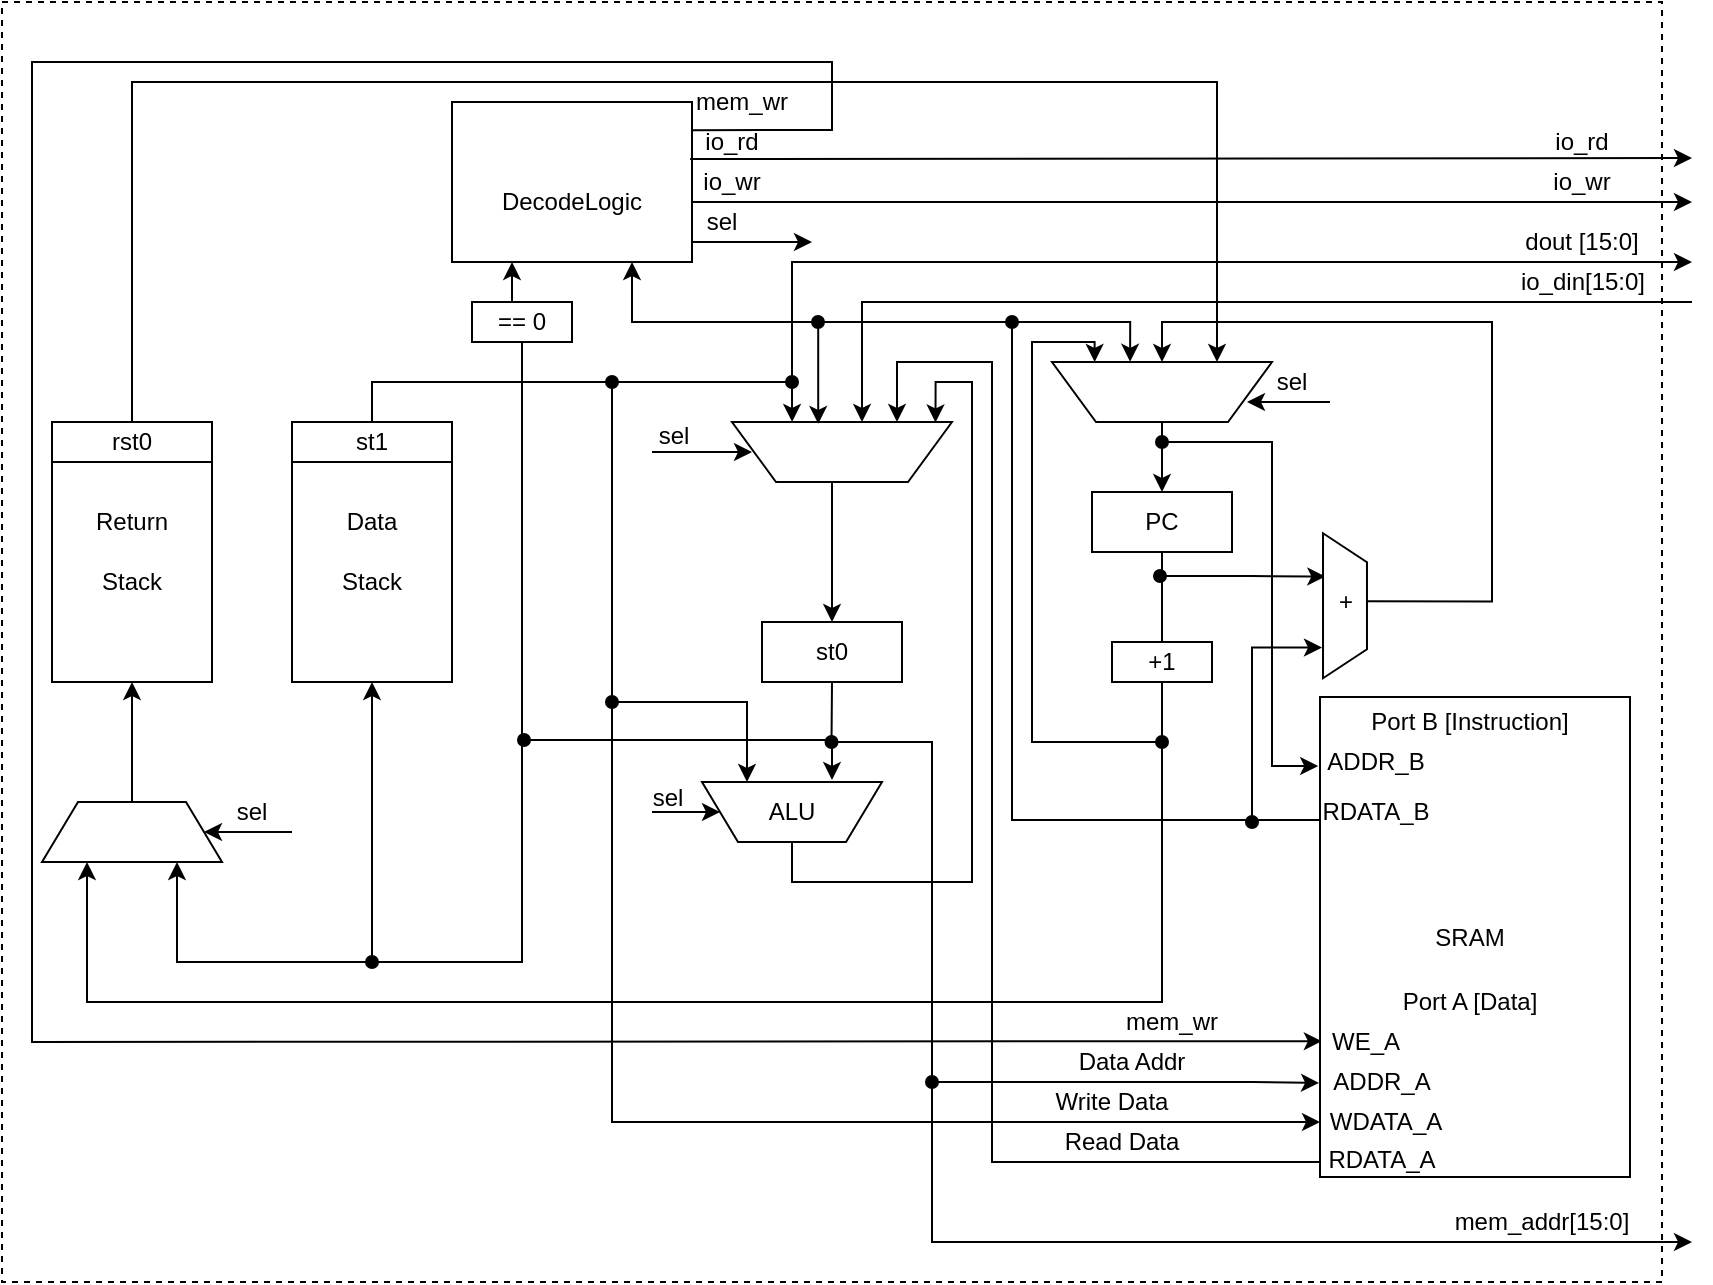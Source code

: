 <mxfile version="13.0.5" type="device"><diagram id="3GWJwXYDFXLECt5GD-5C" name="Page-1"><mxGraphModel dx="571" dy="834" grid="1" gridSize="10" guides="1" tooltips="1" connect="1" arrows="1" fold="1" page="0" pageScale="1" pageWidth="850" pageHeight="2000" math="0" shadow="0"><root><mxCell id="0"/><mxCell id="1" parent="0"/><mxCell id="rsFoyva7eb1tKFe2Pgpk-13" value="" style="rounded=0;whiteSpace=wrap;html=1;dashed=1;fillColor=none;" parent="1" vertex="1"><mxGeometry x="35" y="-30" width="830" height="640" as="geometry"/></mxCell><mxCell id="dj2HVscA42ULAzTVUHLl-1" value="" style="rounded=0;whiteSpace=wrap;html=1;" parent="1" vertex="1"><mxGeometry x="260" y="20" width="120" height="80" as="geometry"/></mxCell><mxCell id="dj2HVscA42ULAzTVUHLl-2" value="DecodeLogic" style="text;html=1;strokeColor=none;fillColor=none;align=center;verticalAlign=middle;whiteSpace=wrap;rounded=0;" parent="1" vertex="1"><mxGeometry x="280" y="60" width="80" height="20" as="geometry"/></mxCell><mxCell id="dj2HVscA42ULAzTVUHLl-3" value="" style="rounded=0;whiteSpace=wrap;html=1;" parent="1" vertex="1"><mxGeometry x="60" y="180" width="80" height="130" as="geometry"/></mxCell><mxCell id="dj2HVscA42ULAzTVUHLl-4" value="Return" style="text;html=1;strokeColor=none;fillColor=none;align=center;verticalAlign=middle;whiteSpace=wrap;rounded=0;" parent="1" vertex="1"><mxGeometry x="80" y="220" width="40" height="20" as="geometry"/></mxCell><mxCell id="dj2HVscA42ULAzTVUHLl-5" value="Stack" style="text;html=1;strokeColor=none;fillColor=none;align=center;verticalAlign=middle;whiteSpace=wrap;rounded=0;" parent="1" vertex="1"><mxGeometry x="80" y="250" width="40" height="20" as="geometry"/></mxCell><mxCell id="dj2HVscA42ULAzTVUHLl-8" value="" style="rounded=0;whiteSpace=wrap;html=1;" parent="1" vertex="1"><mxGeometry x="60" y="180" width="80" height="20" as="geometry"/></mxCell><mxCell id="dj2HVscA42ULAzTVUHLl-43" style="edgeStyle=orthogonalEdgeStyle;rounded=0;orthogonalLoop=1;jettySize=auto;html=1;exitX=0.5;exitY=0;exitDx=0;exitDy=0;entryX=0.25;entryY=1;entryDx=0;entryDy=0;" parent="1" source="dj2HVscA42ULAzTVUHLl-9" target="dj2HVscA42ULAzTVUHLl-24" edge="1"><mxGeometry relative="1" as="geometry"><Array as="points"><mxPoint x="100" y="10"/><mxPoint x="643" y="10"/></Array></mxGeometry></mxCell><mxCell id="dj2HVscA42ULAzTVUHLl-9" value="rst0" style="text;html=1;strokeColor=none;fillColor=none;align=center;verticalAlign=middle;whiteSpace=wrap;rounded=0;" parent="1" vertex="1"><mxGeometry x="80" y="180" width="40" height="20" as="geometry"/></mxCell><mxCell id="dj2HVscA42ULAzTVUHLl-10" value="" style="rounded=0;whiteSpace=wrap;html=1;" parent="1" vertex="1"><mxGeometry x="180" y="180" width="80" height="130" as="geometry"/></mxCell><mxCell id="dj2HVscA42ULAzTVUHLl-11" value="Data" style="text;html=1;strokeColor=none;fillColor=none;align=center;verticalAlign=middle;whiteSpace=wrap;rounded=0;" parent="1" vertex="1"><mxGeometry x="200" y="220" width="40" height="20" as="geometry"/></mxCell><mxCell id="dj2HVscA42ULAzTVUHLl-12" value="Stack" style="text;html=1;strokeColor=none;fillColor=none;align=center;verticalAlign=middle;whiteSpace=wrap;rounded=0;" parent="1" vertex="1"><mxGeometry x="200" y="250" width="40" height="20" as="geometry"/></mxCell><mxCell id="dj2HVscA42ULAzTVUHLl-13" value="" style="rounded=0;whiteSpace=wrap;html=1;" parent="1" vertex="1"><mxGeometry x="180" y="180" width="80" height="20" as="geometry"/></mxCell><mxCell id="dj2HVscA42ULAzTVUHLl-48" style="edgeStyle=orthogonalEdgeStyle;rounded=0;orthogonalLoop=1;jettySize=auto;html=1;exitX=0.5;exitY=0;exitDx=0;exitDy=0;entryX=0.727;entryY=1.002;entryDx=0;entryDy=0;strokeColor=#000000;entryPerimeter=0;" parent="1" source="dj2HVscA42ULAzTVUHLl-14" target="dj2HVscA42ULAzTVUHLl-23" edge="1"><mxGeometry relative="1" as="geometry"><Array as="points"><mxPoint x="220" y="160"/><mxPoint x="430" y="160"/></Array></mxGeometry></mxCell><mxCell id="dj2HVscA42ULAzTVUHLl-14" value="st1" style="text;html=1;strokeColor=none;fillColor=none;align=center;verticalAlign=middle;whiteSpace=wrap;rounded=0;" parent="1" vertex="1"><mxGeometry x="200" y="180" width="40" height="20" as="geometry"/></mxCell><mxCell id="dj2HVscA42ULAzTVUHLl-54" style="edgeStyle=orthogonalEdgeStyle;rounded=0;orthogonalLoop=1;jettySize=auto;html=1;entryX=0.5;entryY=1;entryDx=0;entryDy=0;strokeColor=#000000;exitX=1;exitY=0.5;exitDx=0;exitDy=0;" parent="1" source="dj2HVscA42ULAzTVUHLl-55" target="dj2HVscA42ULAzTVUHLl-24" edge="1"><mxGeometry relative="1" as="geometry"><mxPoint x="770" y="245" as="sourcePoint"/><Array as="points"><mxPoint x="780" y="270"/><mxPoint x="780" y="130"/><mxPoint x="615" y="130"/></Array></mxGeometry></mxCell><mxCell id="dj2HVscA42ULAzTVUHLl-51" style="edgeStyle=orthogonalEdgeStyle;rounded=0;orthogonalLoop=1;jettySize=auto;html=1;exitX=0.5;exitY=0;exitDx=0;exitDy=0;entryX=0.075;entryY=0.992;entryDx=0;entryDy=0;entryPerimeter=0;strokeColor=#000000;" parent="1" source="dj2HVscA42ULAzTVUHLl-16" target="dj2HVscA42ULAzTVUHLl-23" edge="1"><mxGeometry relative="1" as="geometry"><Array as="points"><mxPoint x="430" y="410"/><mxPoint x="520" y="410"/><mxPoint x="520" y="160"/><mxPoint x="502" y="160"/></Array></mxGeometry></mxCell><mxCell id="dj2HVscA42ULAzTVUHLl-16" value="" style="shape=trapezoid;perimeter=trapezoidPerimeter;whiteSpace=wrap;html=1;rotation=-180;" parent="1" vertex="1"><mxGeometry x="385" y="360" width="90" height="30" as="geometry"/></mxCell><mxCell id="dj2HVscA42ULAzTVUHLl-17" value="ALU" style="text;html=1;strokeColor=none;fillColor=none;align=center;verticalAlign=middle;whiteSpace=wrap;rounded=0;" parent="1" vertex="1"><mxGeometry x="410" y="365" width="40" height="20" as="geometry"/></mxCell><mxCell id="dj2HVscA42ULAzTVUHLl-18" value="" style="rounded=0;whiteSpace=wrap;html=1;" parent="1" vertex="1"><mxGeometry x="415" y="280" width="70" height="30" as="geometry"/></mxCell><mxCell id="dj2HVscA42ULAzTVUHLl-19" value="st0" style="text;html=1;strokeColor=none;fillColor=none;align=center;verticalAlign=middle;whiteSpace=wrap;rounded=0;" parent="1" vertex="1"><mxGeometry x="430" y="285" width="40" height="20" as="geometry"/></mxCell><mxCell id="dj2HVscA42ULAzTVUHLl-20" value="" style="rounded=0;whiteSpace=wrap;html=1;" parent="1" vertex="1"><mxGeometry x="270" y="120" width="50" height="20" as="geometry"/></mxCell><mxCell id="dj2HVscA42ULAzTVUHLl-41" style="edgeStyle=orthogonalEdgeStyle;rounded=0;orthogonalLoop=1;jettySize=auto;html=1;exitX=0.5;exitY=1;exitDx=0;exitDy=0;entryX=0.75;entryY=1;entryDx=0;entryDy=0;" parent="1" source="dj2HVscA42ULAzTVUHLl-21" target="dj2HVscA42ULAzTVUHLl-29" edge="1"><mxGeometry relative="1" as="geometry"><Array as="points"><mxPoint x="295" y="450"/><mxPoint x="123" y="450"/></Array></mxGeometry></mxCell><mxCell id="dj2HVscA42ULAzTVUHLl-42" style="edgeStyle=orthogonalEdgeStyle;rounded=0;orthogonalLoop=1;jettySize=auto;html=1;exitX=0.5;exitY=0;exitDx=0;exitDy=0;entryX=0.25;entryY=1;entryDx=0;entryDy=0;" parent="1" source="dj2HVscA42ULAzTVUHLl-21" target="dj2HVscA42ULAzTVUHLl-1" edge="1"><mxGeometry relative="1" as="geometry"/></mxCell><mxCell id="dj2HVscA42ULAzTVUHLl-21" value="== 0" style="text;html=1;strokeColor=none;fillColor=none;align=center;verticalAlign=middle;whiteSpace=wrap;rounded=0;" parent="1" vertex="1"><mxGeometry x="275" y="120" width="40" height="20" as="geometry"/></mxCell><mxCell id="dj2HVscA42ULAzTVUHLl-73" style="edgeStyle=orthogonalEdgeStyle;rounded=0;orthogonalLoop=1;jettySize=auto;html=1;exitX=0.5;exitY=0;exitDx=0;exitDy=0;endArrow=classic;endFill=1;strokeColor=#000000;" parent="1" source="dj2HVscA42ULAzTVUHLl-23" target="dj2HVscA42ULAzTVUHLl-18" edge="1"><mxGeometry relative="1" as="geometry"><Array as="points"><mxPoint x="450" y="210"/></Array></mxGeometry></mxCell><mxCell id="dj2HVscA42ULAzTVUHLl-23" value="" style="shape=trapezoid;perimeter=trapezoidPerimeter;whiteSpace=wrap;html=1;rotation=-180;" parent="1" vertex="1"><mxGeometry x="400" y="180" width="110" height="30" as="geometry"/></mxCell><mxCell id="dj2HVscA42ULAzTVUHLl-59" style="edgeStyle=orthogonalEdgeStyle;rounded=0;orthogonalLoop=1;jettySize=auto;html=1;exitX=0.5;exitY=0;exitDx=0;exitDy=0;entryX=0.5;entryY=0;entryDx=0;entryDy=0;endArrow=classic;endFill=1;strokeColor=#000000;" parent="1" source="dj2HVscA42ULAzTVUHLl-24" target="dj2HVscA42ULAzTVUHLl-25" edge="1"><mxGeometry relative="1" as="geometry"/></mxCell><mxCell id="dj2HVscA42ULAzTVUHLl-24" value="" style="shape=trapezoid;perimeter=trapezoidPerimeter;whiteSpace=wrap;html=1;rotation=-180;" parent="1" vertex="1"><mxGeometry x="560" y="150" width="110" height="30" as="geometry"/></mxCell><mxCell id="dj2HVscA42ULAzTVUHLl-57" style="edgeStyle=orthogonalEdgeStyle;rounded=0;orthogonalLoop=1;jettySize=auto;html=1;exitX=0.5;exitY=1;exitDx=0;exitDy=0;entryX=0.5;entryY=0;entryDx=0;entryDy=0;strokeColor=#000000;endArrow=none;endFill=0;" parent="1" source="dj2HVscA42ULAzTVUHLl-25" target="dj2HVscA42ULAzTVUHLl-28" edge="1"><mxGeometry relative="1" as="geometry"/></mxCell><mxCell id="dj2HVscA42ULAzTVUHLl-25" value="" style="rounded=0;whiteSpace=wrap;html=1;" parent="1" vertex="1"><mxGeometry x="580" y="215" width="70" height="30" as="geometry"/></mxCell><mxCell id="dj2HVscA42ULAzTVUHLl-26" value="PC" style="text;html=1;strokeColor=none;fillColor=none;align=center;verticalAlign=middle;whiteSpace=wrap;rounded=0;" parent="1" vertex="1"><mxGeometry x="595" y="220" width="40" height="20" as="geometry"/></mxCell><mxCell id="dj2HVscA42ULAzTVUHLl-40" style="edgeStyle=orthogonalEdgeStyle;rounded=0;orthogonalLoop=1;jettySize=auto;html=1;exitX=0.5;exitY=1;exitDx=0;exitDy=0;entryX=0.25;entryY=1;entryDx=0;entryDy=0;" parent="1" source="dj2HVscA42ULAzTVUHLl-27" target="dj2HVscA42ULAzTVUHLl-29" edge="1"><mxGeometry relative="1" as="geometry"><Array as="points"><mxPoint x="615" y="470"/><mxPoint x="77" y="470"/></Array></mxGeometry></mxCell><mxCell id="dj2HVscA42ULAzTVUHLl-27" value="" style="rounded=0;whiteSpace=wrap;html=1;" parent="1" vertex="1"><mxGeometry x="590" y="290" width="50" height="20" as="geometry"/></mxCell><mxCell id="dj2HVscA42ULAzTVUHLl-28" value="+1" style="text;html=1;strokeColor=none;fillColor=none;align=center;verticalAlign=middle;whiteSpace=wrap;rounded=0;" parent="1" vertex="1"><mxGeometry x="595" y="290" width="40" height="20" as="geometry"/></mxCell><mxCell id="dj2HVscA42ULAzTVUHLl-37" style="edgeStyle=orthogonalEdgeStyle;rounded=0;orthogonalLoop=1;jettySize=auto;html=1;exitX=0.5;exitY=0;exitDx=0;exitDy=0;entryX=0.5;entryY=1;entryDx=0;entryDy=0;" parent="1" source="dj2HVscA42ULAzTVUHLl-29" target="dj2HVscA42ULAzTVUHLl-3" edge="1"><mxGeometry relative="1" as="geometry"/></mxCell><mxCell id="dj2HVscA42ULAzTVUHLl-29" value="" style="shape=trapezoid;perimeter=trapezoidPerimeter;whiteSpace=wrap;html=1;" parent="1" vertex="1"><mxGeometry x="55" y="370" width="90" height="30" as="geometry"/></mxCell><mxCell id="dj2HVscA42ULAzTVUHLl-53" style="edgeStyle=orthogonalEdgeStyle;rounded=0;orthogonalLoop=1;jettySize=auto;html=1;exitX=0;exitY=0.25;exitDx=0;exitDy=0;entryX=0.645;entryY=1.003;entryDx=0;entryDy=0;entryPerimeter=0;strokeColor=#000000;" parent="1" source="dj2HVscA42ULAzTVUHLl-30" target="dj2HVscA42ULAzTVUHLl-24" edge="1"><mxGeometry relative="1" as="geometry"><Array as="points"><mxPoint x="540" y="379"/><mxPoint x="540" y="130"/><mxPoint x="599" y="130"/></Array></mxGeometry></mxCell><mxCell id="dj2HVscA42ULAzTVUHLl-65" style="edgeStyle=orthogonalEdgeStyle;rounded=0;orthogonalLoop=1;jettySize=auto;html=1;exitX=0;exitY=0.5;exitDx=0;exitDy=0;entryX=0.25;entryY=1;entryDx=0;entryDy=0;endArrow=classic;endFill=1;strokeColor=#000000;" parent="1" source="k8244MN2DCr01sXeF3cB-18" target="dj2HVscA42ULAzTVUHLl-23" edge="1"><mxGeometry relative="1" as="geometry"><Array as="points"><mxPoint x="700" y="550"/><mxPoint x="530" y="550"/><mxPoint x="530" y="150"/><mxPoint x="483" y="150"/></Array></mxGeometry></mxCell><mxCell id="dj2HVscA42ULAzTVUHLl-44" value="" style="endArrow=classic;html=1;entryX=0.5;entryY=1;entryDx=0;entryDy=0;startArrow=oval;startFill=1;" parent="1" target="dj2HVscA42ULAzTVUHLl-10" edge="1"><mxGeometry width="50" height="50" relative="1" as="geometry"><mxPoint x="220" y="450" as="sourcePoint"/><mxPoint x="250" y="380" as="targetPoint"/></mxGeometry></mxCell><mxCell id="dj2HVscA42ULAzTVUHLl-46" style="rounded=0;orthogonalLoop=1;jettySize=auto;html=1;edgeStyle=orthogonalEdgeStyle;startArrow=oval;startFill=1;" parent="1" edge="1"><mxGeometry relative="1" as="geometry"><mxPoint x="296" y="339" as="sourcePoint"/><mxPoint x="450" y="359" as="targetPoint"/><Array as="points"><mxPoint x="450" y="339"/></Array></mxGeometry></mxCell><mxCell id="dj2HVscA42ULAzTVUHLl-47" value="" style="endArrow=none;html=1;strokeColor=#000000;startArrow=oval;startFill=1;entryX=0.5;entryY=1;entryDx=0;entryDy=0;" parent="1" target="dj2HVscA42ULAzTVUHLl-18" edge="1"><mxGeometry width="50" height="50" relative="1" as="geometry"><mxPoint x="449.76" y="340" as="sourcePoint"/><mxPoint x="449.76" y="320" as="targetPoint"/><Array as="points"/></mxGeometry></mxCell><mxCell id="dj2HVscA42ULAzTVUHLl-49" value="" style="endArrow=classic;html=1;strokeColor=#000000;edgeStyle=orthogonalEdgeStyle;entryX=0.75;entryY=1;entryDx=0;entryDy=0;rounded=0;startArrow=oval;startFill=1;" parent="1" target="dj2HVscA42ULAzTVUHLl-16" edge="1"><mxGeometry width="50" height="50" relative="1" as="geometry"><mxPoint x="340" y="160" as="sourcePoint"/><mxPoint x="380" y="300" as="targetPoint"/><Array as="points"><mxPoint x="340" y="320"/><mxPoint x="408" y="320"/></Array></mxGeometry></mxCell><mxCell id="dj2HVscA42ULAzTVUHLl-60" value="" style="endArrow=classic;html=1;strokeColor=#000000;edgeStyle=orthogonalEdgeStyle;rounded=0;startArrow=oval;startFill=1;entryX=-0.006;entryY=0.142;entryDx=0;entryDy=0;entryPerimeter=0;" parent="1" target="dj2HVscA42ULAzTVUHLl-30" edge="1"><mxGeometry width="50" height="50" relative="1" as="geometry"><mxPoint x="615" y="190" as="sourcePoint"/><mxPoint x="600" y="340" as="targetPoint"/><Array as="points"><mxPoint x="670" y="190"/><mxPoint x="670" y="352"/><mxPoint x="693" y="352"/></Array></mxGeometry></mxCell><mxCell id="dj2HVscA42ULAzTVUHLl-63" value="" style="endArrow=classic;html=1;strokeColor=#000000;edgeStyle=orthogonalEdgeStyle;entryX=0.608;entryY=0.969;entryDx=0;entryDy=0;entryPerimeter=0;rounded=0;startArrow=oval;startFill=1;" parent="1" target="dj2HVscA42ULAzTVUHLl-23" edge="1"><mxGeometry width="50" height="50" relative="1" as="geometry"><mxPoint x="540" y="130" as="sourcePoint"/><mxPoint x="500" y="80" as="targetPoint"/><Array as="points"><mxPoint x="540" y="130"/><mxPoint x="443" y="130"/></Array></mxGeometry></mxCell><mxCell id="dj2HVscA42ULAzTVUHLl-64" value="" style="endArrow=classic;html=1;strokeColor=#000000;entryX=0.75;entryY=1;entryDx=0;entryDy=0;edgeStyle=orthogonalEdgeStyle;rounded=0;startArrow=oval;startFill=1;" parent="1" target="dj2HVscA42ULAzTVUHLl-1" edge="1"><mxGeometry width="50" height="50" relative="1" as="geometry"><mxPoint x="443" y="130" as="sourcePoint"/><mxPoint x="463" y="90" as="targetPoint"/><Array as="points"><mxPoint x="443" y="130"/><mxPoint x="350" y="130"/></Array></mxGeometry></mxCell><mxCell id="dj2HVscA42ULAzTVUHLl-67" value="Data Addr" style="text;html=1;strokeColor=none;fillColor=none;align=center;verticalAlign=middle;whiteSpace=wrap;rounded=0;" parent="1" vertex="1"><mxGeometry x="570" y="490" width="60" height="20" as="geometry"/></mxCell><mxCell id="dj2HVscA42ULAzTVUHLl-69" value="Write Data" style="text;html=1;strokeColor=none;fillColor=none;align=center;verticalAlign=middle;whiteSpace=wrap;rounded=0;" parent="1" vertex="1"><mxGeometry x="560" y="510" width="60" height="20" as="geometry"/></mxCell><mxCell id="dj2HVscA42ULAzTVUHLl-72" value="Read Data" style="text;html=1;strokeColor=none;fillColor=none;align=center;verticalAlign=middle;whiteSpace=wrap;rounded=0;" parent="1" vertex="1"><mxGeometry x="560" y="530" width="70" height="20" as="geometry"/></mxCell><mxCell id="k8244MN2DCr01sXeF3cB-3" value="" style="endArrow=classic;html=1;strokeColor=#000000;edgeStyle=orthogonalEdgeStyle;rounded=0;startArrow=oval;startFill=1;entryX=0.299;entryY=0.947;entryDx=0;entryDy=0;entryPerimeter=0;" parent="1" target="rsFoyva7eb1tKFe2Pgpk-5" edge="1"><mxGeometry width="50" height="50" relative="1" as="geometry"><mxPoint x="614" y="257" as="sourcePoint"/><mxPoint x="690" y="230" as="targetPoint"/><Array as="points"><mxPoint x="660" y="257"/><mxPoint x="660" y="257"/></Array></mxGeometry></mxCell><mxCell id="k8244MN2DCr01sXeF3cB-5" value="" style="endArrow=classic;html=1;strokeColor=#000000;edgeStyle=orthogonalEdgeStyle;rounded=0;startArrow=oval;startFill=1;entryX=0.788;entryY=1.023;entryDx=0;entryDy=0;entryPerimeter=0;" parent="1" target="rsFoyva7eb1tKFe2Pgpk-5" edge="1"><mxGeometry width="50" height="50" relative="1" as="geometry"><mxPoint x="660" y="380" as="sourcePoint"/><mxPoint x="690" y="270" as="targetPoint"/><Array as="points"><mxPoint x="660" y="380"/><mxPoint x="660" y="293"/></Array></mxGeometry></mxCell><mxCell id="k8244MN2DCr01sXeF3cB-7" value="sel" style="text;html=1;strokeColor=none;fillColor=none;align=center;verticalAlign=middle;whiteSpace=wrap;rounded=0;" parent="1" vertex="1"><mxGeometry x="375" y="70" width="40" height="20" as="geometry"/></mxCell><mxCell id="k8244MN2DCr01sXeF3cB-8" value="" style="endArrow=classic;html=1;" parent="1" edge="1"><mxGeometry width="50" height="50" relative="1" as="geometry"><mxPoint x="380" y="90" as="sourcePoint"/><mxPoint x="440" y="90" as="targetPoint"/></mxGeometry></mxCell><mxCell id="k8244MN2DCr01sXeF3cB-9" value="" style="endArrow=classic;html=1;entryX=1;entryY=0.5;entryDx=0;entryDy=0;" parent="1" target="dj2HVscA42ULAzTVUHLl-29" edge="1"><mxGeometry width="50" height="50" relative="1" as="geometry"><mxPoint x="180" y="385" as="sourcePoint"/><mxPoint x="440" y="260" as="targetPoint"/></mxGeometry></mxCell><mxCell id="k8244MN2DCr01sXeF3cB-11" value="sel" style="text;html=1;strokeColor=none;fillColor=none;align=center;verticalAlign=middle;whiteSpace=wrap;rounded=0;" parent="1" vertex="1"><mxGeometry x="140" y="365" width="40" height="20" as="geometry"/></mxCell><mxCell id="k8244MN2DCr01sXeF3cB-12" value="" style="endArrow=classic;html=1;" parent="1" edge="1"><mxGeometry width="50" height="50" relative="1" as="geometry"><mxPoint x="360" y="195" as="sourcePoint"/><mxPoint x="410" y="195" as="targetPoint"/></mxGeometry></mxCell><mxCell id="k8244MN2DCr01sXeF3cB-21" value="" style="endArrow=classic;html=1;" parent="1" edge="1"><mxGeometry width="50" height="50" relative="1" as="geometry"><mxPoint x="699" y="170" as="sourcePoint"/><mxPoint x="657.5" y="170" as="targetPoint"/></mxGeometry></mxCell><mxCell id="k8244MN2DCr01sXeF3cB-22" value="sel" style="text;html=1;strokeColor=none;fillColor=none;align=center;verticalAlign=middle;whiteSpace=wrap;rounded=0;" parent="1" vertex="1"><mxGeometry x="660" y="150" width="40" height="20" as="geometry"/></mxCell><mxCell id="k8244MN2DCr01sXeF3cB-23" value="sel" style="text;html=1;strokeColor=none;fillColor=none;align=center;verticalAlign=middle;whiteSpace=wrap;rounded=0;" parent="1" vertex="1"><mxGeometry x="361" y="182" width="20" height="10" as="geometry"/></mxCell><mxCell id="k8244MN2DCr01sXeF3cB-26" value="" style="endArrow=classic;html=1;strokeColor=#000000;edgeStyle=orthogonalEdgeStyle;rounded=0;startArrow=none;startFill=0;entryX=-0.003;entryY=0.804;entryDx=0;entryDy=0;entryPerimeter=0;" parent="1" target="dj2HVscA42ULAzTVUHLl-30" edge="1"><mxGeometry width="50" height="50" relative="1" as="geometry"><mxPoint x="450" y="340" as="sourcePoint"/><mxPoint x="650" y="510" as="targetPoint"/><Array as="points"><mxPoint x="500" y="340"/><mxPoint x="500" y="510"/><mxPoint x="660" y="510"/></Array></mxGeometry></mxCell><mxCell id="k8244MN2DCr01sXeF3cB-27" value="" style="endArrow=classic;html=1;strokeColor=#000000;edgeStyle=orthogonalEdgeStyle;rounded=0;startArrow=oval;startFill=1;" parent="1" target="dj2HVscA42ULAzTVUHLl-30" edge="1"><mxGeometry width="50" height="50" relative="1" as="geometry"><mxPoint x="340" y="320" as="sourcePoint"/><mxPoint x="690" y="530" as="targetPoint"/><Array as="points"><mxPoint x="340" y="530"/></Array></mxGeometry></mxCell><mxCell id="k8244MN2DCr01sXeF3cB-29" value="mem_wr" style="text;html=1;strokeColor=none;fillColor=none;align=center;verticalAlign=middle;whiteSpace=wrap;rounded=0;" parent="1" vertex="1"><mxGeometry x="600" y="470" width="40" height="20" as="geometry"/></mxCell><mxCell id="k8244MN2DCr01sXeF3cB-31" value="" style="endArrow=classic;html=1;" parent="1" edge="1"><mxGeometry width="50" height="50" relative="1" as="geometry"><mxPoint x="380" y="70" as="sourcePoint"/><mxPoint x="880" y="70" as="targetPoint"/></mxGeometry></mxCell><mxCell id="k8244MN2DCr01sXeF3cB-32" value="io_wr" style="text;html=1;strokeColor=none;fillColor=none;align=center;verticalAlign=middle;whiteSpace=wrap;rounded=0;" parent="1" vertex="1"><mxGeometry x="380" y="50" width="40" height="20" as="geometry"/></mxCell><mxCell id="k8244MN2DCr01sXeF3cB-33" value="" style="endArrow=classic;html=1;exitX=0.992;exitY=0.357;exitDx=0;exitDy=0;exitPerimeter=0;" parent="1" source="dj2HVscA42ULAzTVUHLl-1" edge="1"><mxGeometry width="50" height="50" relative="1" as="geometry"><mxPoint x="660" y="200" as="sourcePoint"/><mxPoint x="880" y="48" as="targetPoint"/></mxGeometry></mxCell><mxCell id="k8244MN2DCr01sXeF3cB-34" value="io_rd" style="text;html=1;strokeColor=none;fillColor=none;align=center;verticalAlign=middle;whiteSpace=wrap;rounded=0;" parent="1" vertex="1"><mxGeometry x="380" y="30" width="40" height="20" as="geometry"/></mxCell><mxCell id="k8244MN2DCr01sXeF3cB-35" value="mem_wr" style="text;html=1;strokeColor=none;fillColor=none;align=center;verticalAlign=middle;whiteSpace=wrap;rounded=0;" parent="1" vertex="1"><mxGeometry x="385" y="10" width="40" height="20" as="geometry"/></mxCell><mxCell id="k8244MN2DCr01sXeF3cB-36" value="" style="endArrow=classic;html=1;exitX=1.003;exitY=0.176;exitDx=0;exitDy=0;exitPerimeter=0;rounded=0;entryX=0.006;entryY=0.717;entryDx=0;entryDy=0;entryPerimeter=0;" parent="1" source="dj2HVscA42ULAzTVUHLl-1" target="dj2HVscA42ULAzTVUHLl-30" edge="1"><mxGeometry width="50" height="50" relative="1" as="geometry"><mxPoint x="500" y="150" as="sourcePoint"/><mxPoint x="650" y="484" as="targetPoint"/><Array as="points"><mxPoint x="450" y="34"/><mxPoint x="450"/><mxPoint x="50"/><mxPoint x="50" y="490"/></Array></mxGeometry></mxCell><mxCell id="k8244MN2DCr01sXeF3cB-37" value="" style="endArrow=classic;html=1;strokeColor=#000000;edgeStyle=orthogonalEdgeStyle;entryX=0.409;entryY=1;entryDx=0;entryDy=0;rounded=0;startArrow=none;startFill=0;entryPerimeter=0;" parent="1" target="dj2HVscA42ULAzTVUHLl-23" edge="1"><mxGeometry width="50" height="50" relative="1" as="geometry"><mxPoint x="880" y="120" as="sourcePoint"/><mxPoint x="832.5" y="280" as="targetPoint"/><Array as="points"><mxPoint x="465" y="120"/></Array></mxGeometry></mxCell><mxCell id="k8244MN2DCr01sXeF3cB-38" value="" style="endArrow=classic;html=1;strokeColor=#000000;edgeStyle=orthogonalEdgeStyle;rounded=0;startArrow=oval;startFill=1;" parent="1" edge="1"><mxGeometry width="50" height="50" relative="1" as="geometry"><mxPoint x="430" y="160" as="sourcePoint"/><mxPoint x="880" y="100" as="targetPoint"/><Array as="points"><mxPoint x="430" y="100"/></Array></mxGeometry></mxCell><mxCell id="k8244MN2DCr01sXeF3cB-39" value="io_rd" style="text;html=1;strokeColor=none;fillColor=none;align=center;verticalAlign=middle;whiteSpace=wrap;rounded=0;" parent="1" vertex="1"><mxGeometry x="805" y="30" width="40" height="20" as="geometry"/></mxCell><mxCell id="k8244MN2DCr01sXeF3cB-40" value="io_wr" style="text;html=1;strokeColor=none;fillColor=none;align=center;verticalAlign=middle;whiteSpace=wrap;rounded=0;" parent="1" vertex="1"><mxGeometry x="805" y="50" width="40" height="20" as="geometry"/></mxCell><mxCell id="k8244MN2DCr01sXeF3cB-41" value="dout [15:0]" style="text;html=1;strokeColor=none;fillColor=none;align=center;verticalAlign=middle;whiteSpace=wrap;rounded=0;" parent="1" vertex="1"><mxGeometry x="795" y="80" width="60" height="20" as="geometry"/></mxCell><mxCell id="k8244MN2DCr01sXeF3cB-42" value="io_din[15:0]" style="text;html=1;align=center;verticalAlign=middle;resizable=0;points=[];autosize=1;" parent="1" vertex="1"><mxGeometry x="785" y="100" width="80" height="20" as="geometry"/></mxCell><mxCell id="W7Y6nN7khi9THFUDt_6P-3" value="" style="endArrow=classic;html=1;rounded=0;startArrow=oval;startFill=1;" parent="1" edge="1"><mxGeometry width="50" height="50" relative="1" as="geometry"><mxPoint x="500" y="510" as="sourcePoint"/><mxPoint x="880" y="590" as="targetPoint"/><Array as="points"><mxPoint x="500" y="590"/></Array></mxGeometry></mxCell><mxCell id="W7Y6nN7khi9THFUDt_6P-5" value="mem_addr[15:0]" style="text;html=1;strokeColor=none;fillColor=none;align=center;verticalAlign=middle;whiteSpace=wrap;rounded=0;" parent="1" vertex="1"><mxGeometry x="785" y="570" width="40" height="20" as="geometry"/></mxCell><mxCell id="rsFoyva7eb1tKFe2Pgpk-3" value="" style="group" parent="1" vertex="1" connectable="0"><mxGeometry x="694" y="317.5" width="155" height="241.5" as="geometry"/></mxCell><mxCell id="dj2HVscA42ULAzTVUHLl-30" value="" style="rounded=0;whiteSpace=wrap;html=1;" parent="rsFoyva7eb1tKFe2Pgpk-3" vertex="1"><mxGeometry width="155" height="240" as="geometry"/></mxCell><mxCell id="dj2HVscA42ULAzTVUHLl-31" value="Port B [Instruction]" style="text;html=1;strokeColor=none;fillColor=none;align=center;verticalAlign=middle;whiteSpace=wrap;rounded=0;" parent="rsFoyva7eb1tKFe2Pgpk-3" vertex="1"><mxGeometry x="5" y="2.5" width="140" height="20" as="geometry"/></mxCell><mxCell id="dj2HVscA42ULAzTVUHLl-32" value="SRAM" style="text;html=1;strokeColor=none;fillColor=none;align=center;verticalAlign=middle;whiteSpace=wrap;rounded=0;" parent="rsFoyva7eb1tKFe2Pgpk-3" vertex="1"><mxGeometry x="55" y="110" width="40" height="20" as="geometry"/></mxCell><mxCell id="dj2HVscA42ULAzTVUHLl-33" value="Port A [Data]" style="text;html=1;strokeColor=none;fillColor=none;align=center;verticalAlign=middle;whiteSpace=wrap;rounded=0;" parent="rsFoyva7eb1tKFe2Pgpk-3" vertex="1"><mxGeometry x="5" y="142.5" width="140" height="20" as="geometry"/></mxCell><mxCell id="k8244MN2DCr01sXeF3cB-13" value="RDATA_B" style="text;html=1;strokeColor=none;fillColor=none;align=center;verticalAlign=middle;whiteSpace=wrap;rounded=0;" parent="rsFoyva7eb1tKFe2Pgpk-3" vertex="1"><mxGeometry x="4" y="47.5" width="47.5" height="20" as="geometry"/></mxCell><mxCell id="k8244MN2DCr01sXeF3cB-14" value="ADDR_B" style="text;html=1;strokeColor=none;fillColor=none;align=center;verticalAlign=middle;whiteSpace=wrap;rounded=0;" parent="rsFoyva7eb1tKFe2Pgpk-3" vertex="1"><mxGeometry x="3" y="22.5" width="50" height="20" as="geometry"/></mxCell><mxCell id="k8244MN2DCr01sXeF3cB-16" value="ADDR_A" style="text;html=1;strokeColor=none;fillColor=none;align=center;verticalAlign=middle;whiteSpace=wrap;rounded=0;" parent="rsFoyva7eb1tKFe2Pgpk-3" vertex="1"><mxGeometry x="6" y="182.5" width="49.5" height="20" as="geometry"/></mxCell><mxCell id="k8244MN2DCr01sXeF3cB-17" value="WDATA_A" style="text;html=1;strokeColor=none;fillColor=none;align=center;verticalAlign=middle;whiteSpace=wrap;rounded=0;" parent="rsFoyva7eb1tKFe2Pgpk-3" vertex="1"><mxGeometry x="5" y="202.5" width="55.5" height="20" as="geometry"/></mxCell><mxCell id="k8244MN2DCr01sXeF3cB-18" value="RDATA_A" style="text;html=1;strokeColor=none;fillColor=none;align=center;verticalAlign=middle;whiteSpace=wrap;rounded=0;" parent="rsFoyva7eb1tKFe2Pgpk-3" vertex="1"><mxGeometry x="6" y="221.5" width="50" height="20" as="geometry"/></mxCell><mxCell id="k8244MN2DCr01sXeF3cB-30" value="WE_A" style="text;html=1;strokeColor=none;fillColor=none;align=center;verticalAlign=middle;whiteSpace=wrap;rounded=0;" parent="rsFoyva7eb1tKFe2Pgpk-3" vertex="1"><mxGeometry x="6" y="162.5" width="33.5" height="20" as="geometry"/></mxCell><mxCell id="rsFoyva7eb1tKFe2Pgpk-7" value="" style="group" parent="1" vertex="1" connectable="0"><mxGeometry x="694" y="240" width="25" height="63.75" as="geometry"/></mxCell><mxCell id="rsFoyva7eb1tKFe2Pgpk-5" value="" style="shape=trapezoid;perimeter=trapezoidPerimeter;whiteSpace=wrap;html=1;rotation=90;" parent="rsFoyva7eb1tKFe2Pgpk-7" vertex="1"><mxGeometry x="-23.75" y="20.884" width="72.5" height="21.983" as="geometry"/></mxCell><mxCell id="dj2HVscA42ULAzTVUHLl-55" value="+" style="text;html=1;strokeColor=none;fillColor=none;align=center;verticalAlign=middle;whiteSpace=wrap;rounded=0;" parent="rsFoyva7eb1tKFe2Pgpk-7" vertex="1"><mxGeometry x="2.5" y="20.884" width="20" height="17.586" as="geometry"/></mxCell><mxCell id="rsFoyva7eb1tKFe2Pgpk-11" value="" style="endArrow=classic;html=1;edgeStyle=orthogonalEdgeStyle;rounded=0;entryX=0.806;entryY=1;entryDx=0;entryDy=0;entryPerimeter=0;startArrow=oval;startFill=1;endFill=1;" parent="1" target="dj2HVscA42ULAzTVUHLl-24" edge="1"><mxGeometry width="50" height="50" relative="1" as="geometry"><mxPoint x="615" y="340" as="sourcePoint"/><mxPoint x="670" y="310" as="targetPoint"/><Array as="points"><mxPoint x="550" y="340"/><mxPoint x="550" y="140"/><mxPoint x="581" y="140"/></Array></mxGeometry></mxCell><mxCell id="EJDbwuz5CGPmVddiN91t-1" value="" style="endArrow=classic;html=1;entryX=1;entryY=0.5;entryDx=0;entryDy=0;" edge="1" parent="1" target="dj2HVscA42ULAzTVUHLl-16"><mxGeometry width="50" height="50" relative="1" as="geometry"><mxPoint x="360" y="375" as="sourcePoint"/><mxPoint x="390.0" y="374.76" as="targetPoint"/></mxGeometry></mxCell><mxCell id="EJDbwuz5CGPmVddiN91t-2" value="sel" style="text;html=1;strokeColor=none;fillColor=none;align=center;verticalAlign=middle;whiteSpace=wrap;rounded=0;" vertex="1" parent="1"><mxGeometry x="358" y="363" width="20" height="10" as="geometry"/></mxCell></root></mxGraphModel></diagram></mxfile>